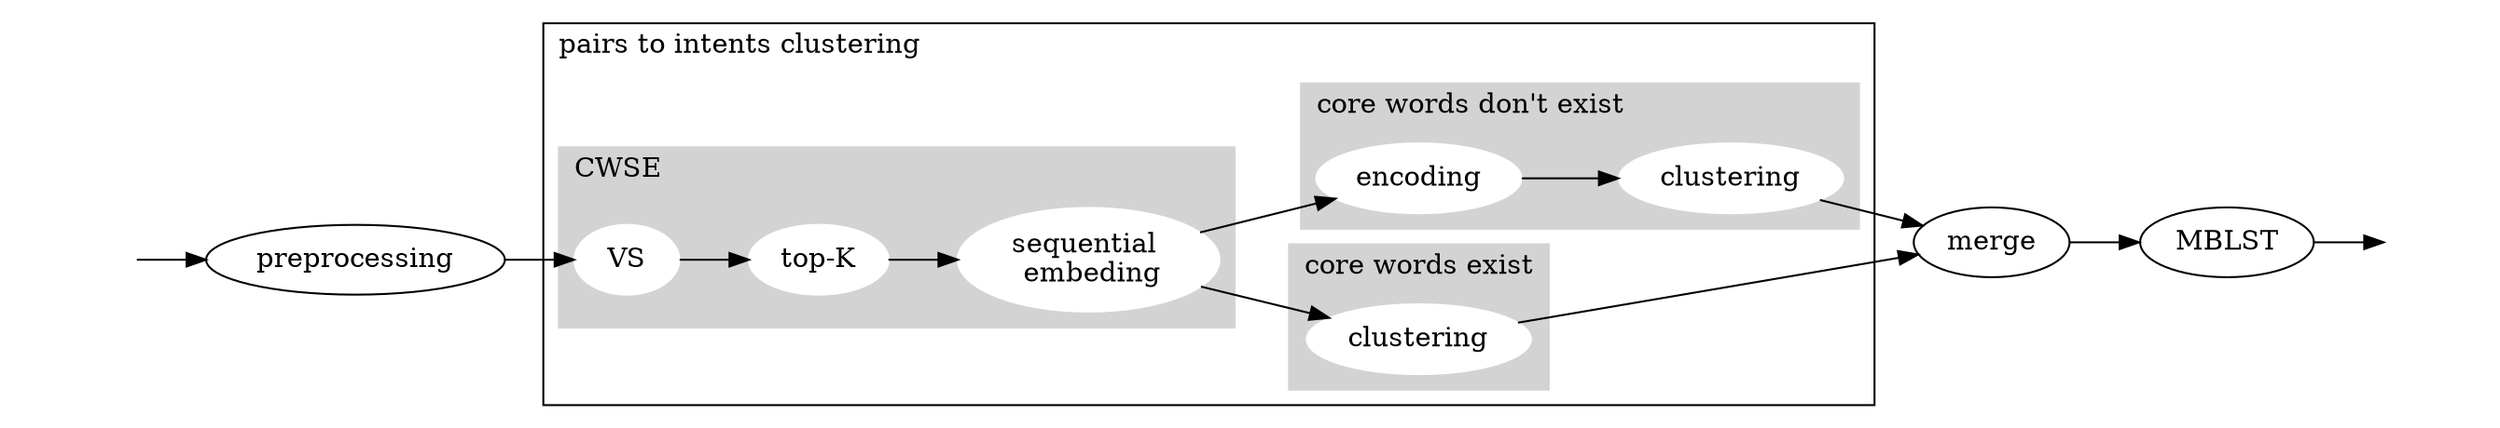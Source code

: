 digraph G {
rankdir="LR";
  
  subgraph cluster_3{
      subgraph cluster_2 {
        style=filled;
        color=lightgrey;
        node [style=filled,color=white];
        VS -> "top-K"->"sequential \n embeding"
        label = "CWSE";
        labeljust="l";
     }
      subgraph cluster_1 {
        style=filled;
        color=lightgrey;
        node [style=filled,color=white];
        encoding -> b
        b[label="clustering"]
        label = "core words don't exist";
        labeljust="l";
    }
      subgraph cluster_0 {
        style=filled;
        color=lightgrey;
        node [style=filled,color=white];
          a
        a [label="clustering"]
        label = "core words exist";
        labeljust="l";
    }
    label = "pairs to intents clustering";
    labeljust="l";
  }
  
  start-> preprocessing
  preprocessing -> VS
  "sequential \n embeding"-> a
  "sequential \n embeding" -> encoding
  a->merge
  b->merge
  merge->MBLST
  MBLST->end
  
  start[style = invis]
  end[style=invis]

}
